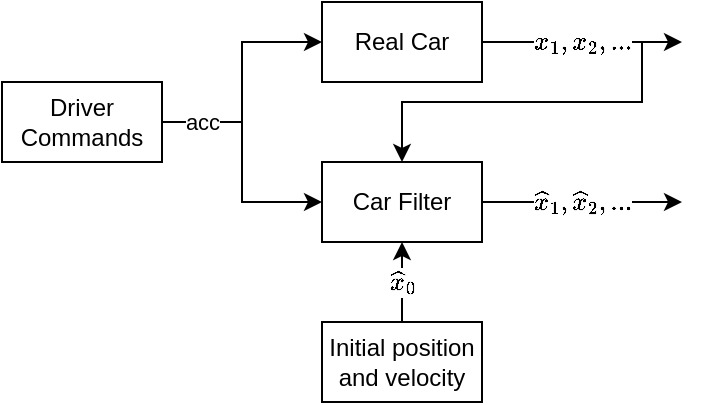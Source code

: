 <mxfile compressed="false" version="26.0.16">
  <diagram id="1IEk_Nb3fTFsxIXIZDjR" name="Page-1">
    <mxGraphModel dx="1491" dy="799" grid="1" gridSize="10" guides="1" tooltips="1" connect="1" arrows="1" fold="1" page="0" pageScale="1" pageWidth="1200" pageHeight="1920" math="1" shadow="0">
      <root>
        <mxCell id="0" />
        <mxCell id="1" parent="0" />
        <mxCell id="RrTlAK1MeUyUgEXlGn8F-2" value="Real Car" style="rounded=0;whiteSpace=wrap;html=1;" parent="1" vertex="1">
          <mxGeometry x="-400" y="-200" width="80" height="40" as="geometry" />
        </mxCell>
        <mxCell id="7s6KqwO2Pgz3GpKwGtuv-1" value="Car Filter" style="rounded=0;whiteSpace=wrap;html=1;" parent="1" vertex="1">
          <mxGeometry x="-400" y="-120" width="80" height="40" as="geometry" />
        </mxCell>
        <mxCell id="7s6KqwO2Pgz3GpKwGtuv-4" style="edgeStyle=orthogonalEdgeStyle;rounded=0;orthogonalLoop=1;jettySize=auto;html=1;" parent="1" source="7s6KqwO2Pgz3GpKwGtuv-2" target="7s6KqwO2Pgz3GpKwGtuv-1" edge="1">
          <mxGeometry relative="1" as="geometry" />
        </mxCell>
        <mxCell id="7s6KqwO2Pgz3GpKwGtuv-2" value="Driver Commands" style="rounded=0;whiteSpace=wrap;html=1;" parent="1" vertex="1">
          <mxGeometry x="-560" y="-160" width="80" height="40" as="geometry" />
        </mxCell>
        <mxCell id="7s6KqwO2Pgz3GpKwGtuv-3" value="acc" style="edgeStyle=orthogonalEdgeStyle;rounded=0;orthogonalLoop=1;jettySize=auto;html=1;" parent="1" source="7s6KqwO2Pgz3GpKwGtuv-2" target="RrTlAK1MeUyUgEXlGn8F-2" edge="1">
          <mxGeometry x="-0.667" relative="1" as="geometry">
            <mxPoint as="offset" />
          </mxGeometry>
        </mxCell>
        <mxCell id="7s6KqwO2Pgz3GpKwGtuv-6" value="`\hat{x}_0`" style="edgeStyle=orthogonalEdgeStyle;rounded=0;orthogonalLoop=1;jettySize=auto;html=1;" parent="1" source="7s6KqwO2Pgz3GpKwGtuv-5" target="7s6KqwO2Pgz3GpKwGtuv-1" edge="1">
          <mxGeometry relative="1" as="geometry" />
        </mxCell>
        <mxCell id="7s6KqwO2Pgz3GpKwGtuv-5" value="Initial position and velocity" style="rounded=0;whiteSpace=wrap;html=1;" parent="1" vertex="1">
          <mxGeometry x="-400" y="-40" width="80" height="40" as="geometry" />
        </mxCell>
        <mxCell id="7s6KqwO2Pgz3GpKwGtuv-8" value="`\hat{x}_1,\hat{x}_2,...`" style="endArrow=classic;html=1;rounded=0;" parent="1" source="7s6KqwO2Pgz3GpKwGtuv-1" edge="1">
          <mxGeometry width="50" height="50" relative="1" as="geometry">
            <mxPoint x="-290" y="-100.2" as="sourcePoint" />
            <mxPoint x="-220" y="-100" as="targetPoint" />
          </mxGeometry>
        </mxCell>
        <mxCell id="yhkMenwqfm2yYEaNRCIy-1" value="" style="endArrow=classic;html=1;rounded=0;" edge="1" parent="1" source="RrTlAK1MeUyUgEXlGn8F-2" target="7s6KqwO2Pgz3GpKwGtuv-1">
          <mxGeometry width="50" height="50" relative="1" as="geometry">
            <mxPoint x="-310" y="-170" as="sourcePoint" />
            <mxPoint x="-210" y="-170" as="targetPoint" />
            <Array as="points">
              <mxPoint x="-240" y="-180" />
              <mxPoint x="-240" y="-150" />
              <mxPoint x="-360" y="-150" />
            </Array>
          </mxGeometry>
        </mxCell>
        <mxCell id="7s6KqwO2Pgz3GpKwGtuv-7" value="`x_1,x_2,...`" style="endArrow=classic;html=1;rounded=0;" parent="1" source="RrTlAK1MeUyUgEXlGn8F-2" edge="1">
          <mxGeometry width="50" height="50" relative="1" as="geometry">
            <mxPoint x="-260" y="-80" as="sourcePoint" />
            <mxPoint x="-220" y="-180" as="targetPoint" />
          </mxGeometry>
        </mxCell>
      </root>
    </mxGraphModel>
  </diagram>
</mxfile>
